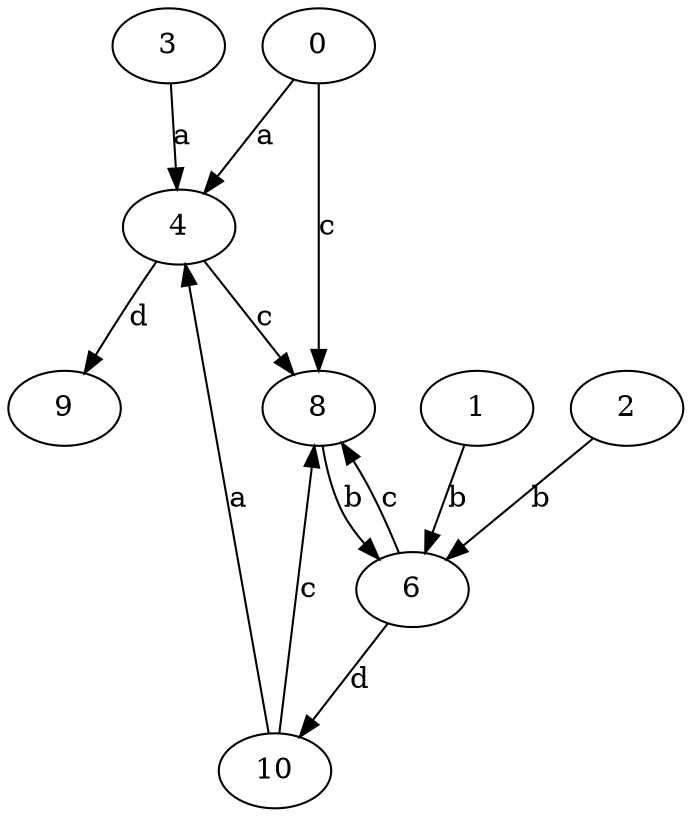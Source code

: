 strict digraph  {
3;
0;
1;
4;
2;
6;
8;
9;
10;
3 -> 4  [label=a];
0 -> 4  [label=a];
0 -> 8  [label=c];
1 -> 6  [label=b];
4 -> 8  [label=c];
4 -> 9  [label=d];
2 -> 6  [label=b];
6 -> 8  [label=c];
6 -> 10  [label=d];
8 -> 6  [label=b];
10 -> 4  [label=a];
10 -> 8  [label=c];
}
